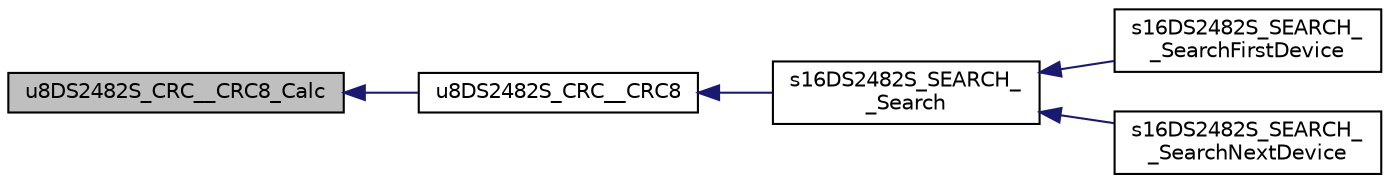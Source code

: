 digraph "u8DS2482S_CRC__CRC8_Calc"
{
  edge [fontname="Helvetica",fontsize="10",labelfontname="Helvetica",labelfontsize="10"];
  node [fontname="Helvetica",fontsize="10",shape=record];
  rankdir="LR";
  Node1 [label="u8DS2482S_CRC__CRC8_Calc",height=0.2,width=0.4,color="black", fillcolor="grey75", style="filled", fontcolor="black"];
  Node1 -> Node2 [dir="back",color="midnightblue",fontsize="10",style="solid",fontname="Helvetica"];
  Node2 [label="u8DS2482S_CRC__CRC8",height=0.2,width=0.4,color="black", fillcolor="white", style="filled",URL="$group___d_s2482_s_____c_r_c.html#ga513394755f8c7e4b90f8420aeb25a0e2",tooltip="Calculate the CRC8 using avail methods. "];
  Node2 -> Node3 [dir="back",color="midnightblue",fontsize="10",style="solid",fontname="Helvetica"];
  Node3 [label="s16DS2482S_SEARCH_\l_Search",height=0.2,width=0.4,color="black", fillcolor="white", style="filled",URL="$group___d_s2482_s_____s_e_a_r_c_h.html#gaa5cf288b28238db59f621a7534813e7f",tooltip="Search the 1-wire bus and return the first address. "];
  Node3 -> Node4 [dir="back",color="midnightblue",fontsize="10",style="solid",fontname="Helvetica"];
  Node4 [label="s16DS2482S_SEARCH_\l_SearchFirstDevice",height=0.2,width=0.4,color="black", fillcolor="white", style="filled",URL="$group___d_s2482_s_____s_e_a_r_c_h.html#ga3b052a4a7f4e439f88eb0390107b50eb",tooltip="Search for the first device on the bus. "];
  Node3 -> Node5 [dir="back",color="midnightblue",fontsize="10",style="solid",fontname="Helvetica"];
  Node5 [label="s16DS2482S_SEARCH_\l_SearchNextDevice",height=0.2,width=0.4,color="black", fillcolor="white", style="filled",URL="$group___d_s2482_s_____s_e_a_r_c_h.html#ga04cfff3e7960eee3d152029a02e3d9fe",tooltip="Search for subsequent devices. "];
}

